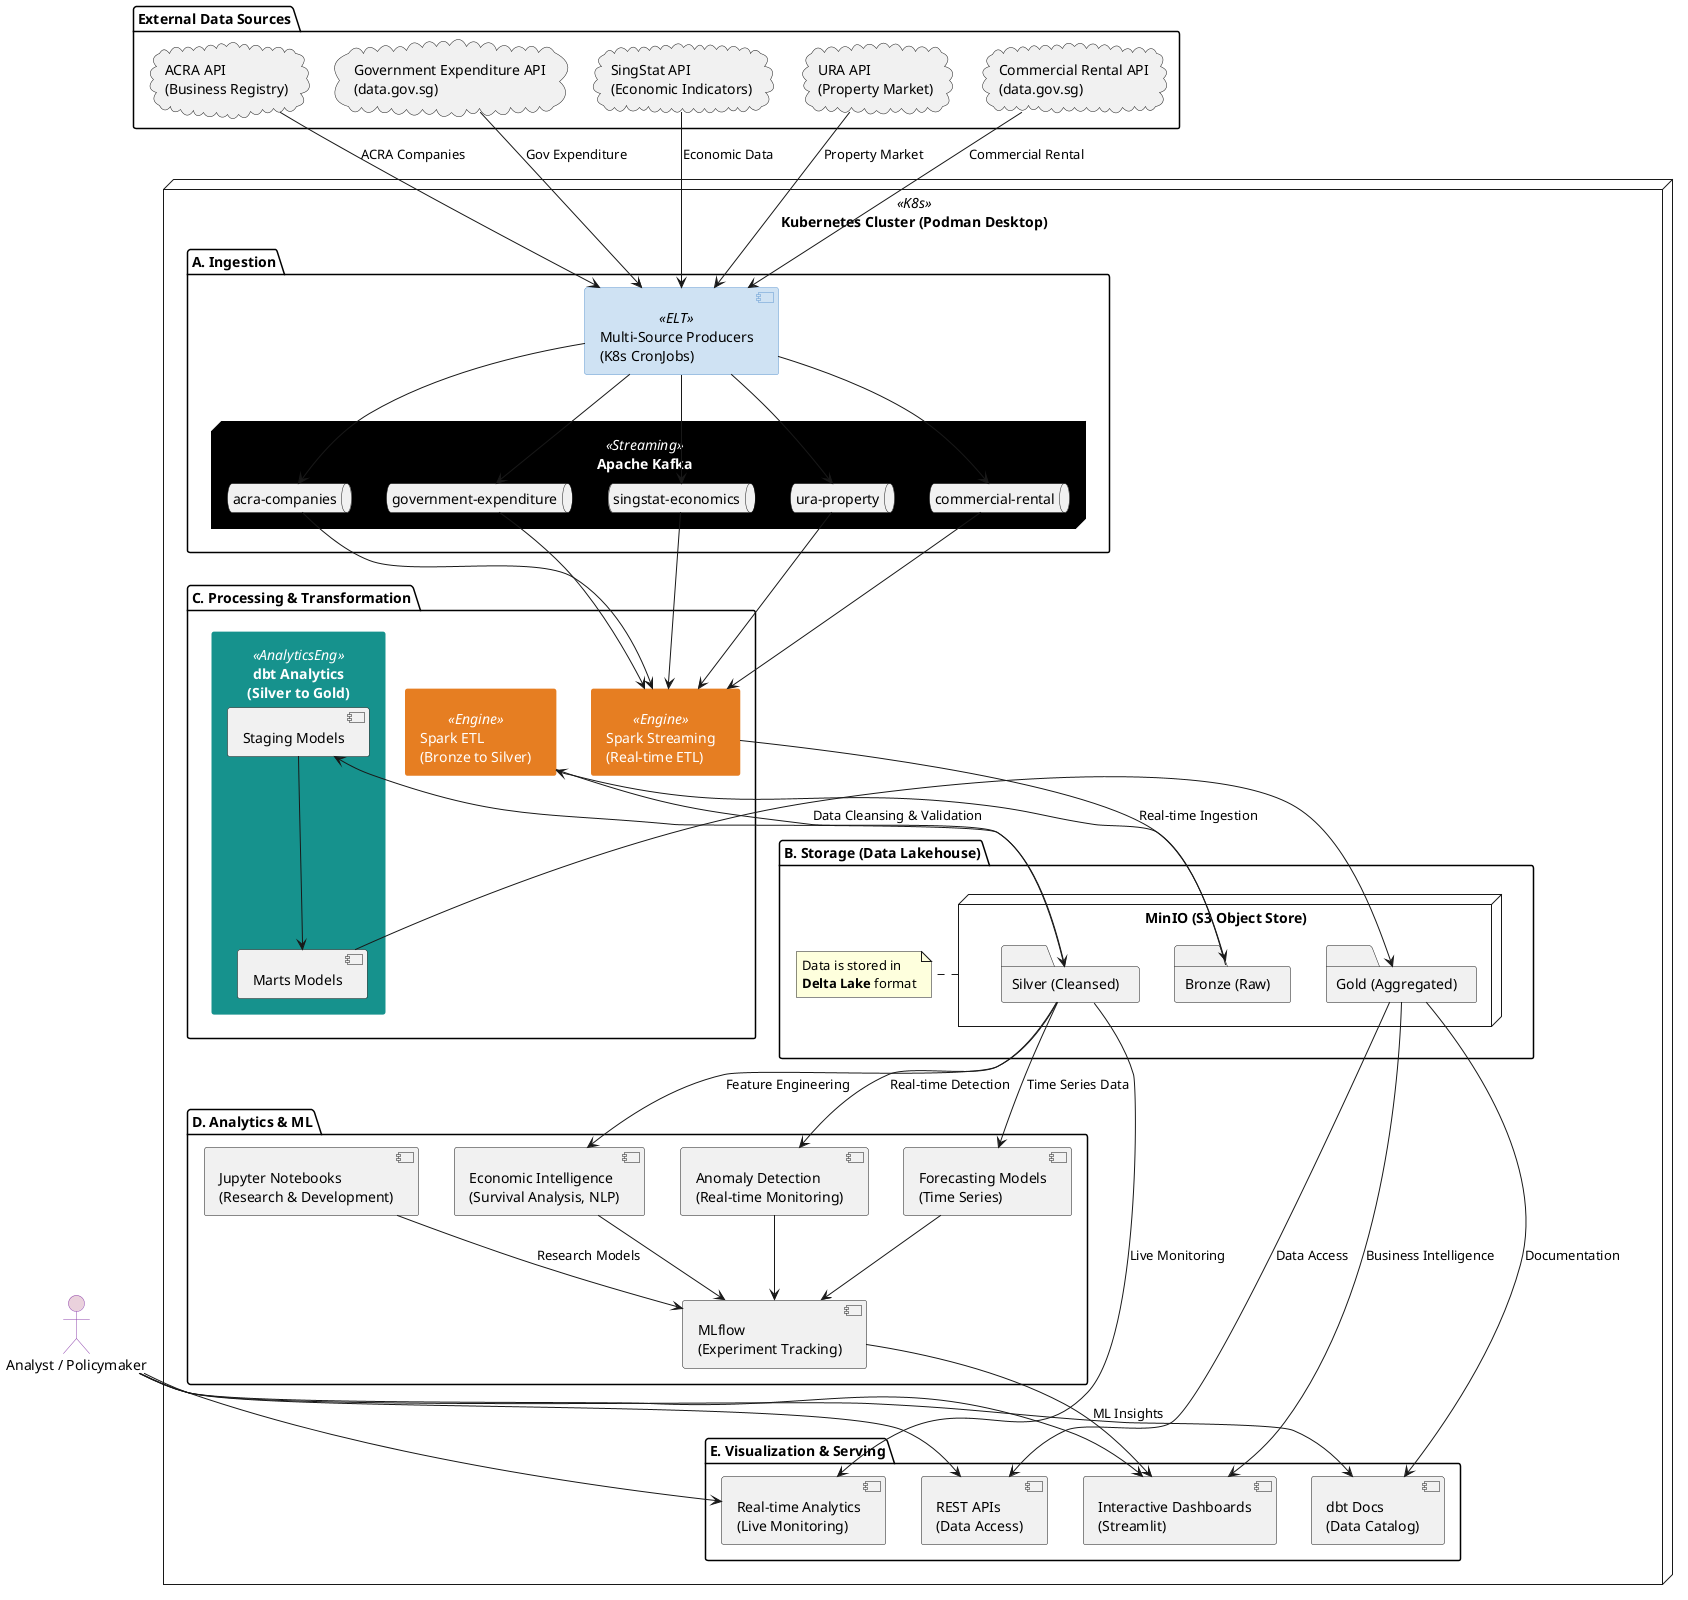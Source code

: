 @startuml

skinparam componentStyle uml2
skinparam rectangle<<K8s>> {
  StereotypeFontColor #FFFFFF
  FontColor #FFFFFF
  BackgroundColor #3367d6
  BorderColor #3367d6
}
skinparam node<<Streaming>> {
  StereotypeFontColor #FFFFFF
  FontColor #FFFFFF
  BackgroundColor #000000
  BorderColor #000000
}
skinparam component<<ELT>> {
  StereotypeFontColor #000000
  BackgroundColor #CFE2F3
  BorderColor #6098D1
}
skinparam component<<Engine>> {
  StereotypeFontColor #FFFFFF
  FontColor #FFFFFF
  BackgroundColor #E67E22
  BorderColor #E67E22
}
skinparam component<<AnalyticsEng>> {
  StereotypeFontColor #FFFFFF
  FontColor #FFFFFF
  BackgroundColor #16928D
  BorderColor #16928D
}
skinparam node<<Lakehouse>> {
  StereotypeFontColor #000000
  BackgroundColor #FCE5CD
  BorderColor #E67E22
}
skinparam actor {
  BackgroundColor #EAD1DC
  BorderColor #8E44AD
}

actor "Analyst / Policymaker" as user

package "External Data Sources" {
  cloud "ACRA API\n(Business Registry)" as source_acra
  cloud "Government Expenditure API\n(data.gov.sg)" as source_gov
  cloud "SingStat API\n(Economic Indicators)" as source_singstat
  cloud "URA API\n(Property Market)" as source_ura
  cloud "Commercial Rental API\n(data.gov.sg)" as source_rental
}

node "Kubernetes Cluster (Podman Desktop)" <<K8s>> {
  package "A. Ingestion" {
    component "Multi-Source Producers\n(K8s CronJobs)" as producers <<ELT>>
    node "Apache Kafka" as kafka <<Streaming>> {
      queue "acra-companies" as topic_acra
      queue "government-expenditure" as topic_gov
      queue "singstat-economics" as topic_singstat
      queue "ura-property" as topic_ura
      queue "commercial-rental" as topic_rental
    }
  }

  package "B. Storage (Data Lakehouse)" {
    node "MinIO (S3 Object Store)" as minio {
      folder "Bronze (Raw)" as bronze
      folder "Silver (Cleansed)" as silver
      folder "Gold (Aggregated)" as gold
    }
    note right of minio
      Data is stored in
      **Delta Lake** format
    end note
  }

  package "C. Processing & Transformation" {
    component "Spark Streaming\n(Real-time ETL)" as spark_streaming <<Engine>>
    component "Spark ETL\n(Bronze to Silver)" as spark_etl <<Engine>>
    component "dbt Analytics\n(Silver to Gold)" as dbt <<AnalyticsEng>> {
      component "Staging Models" as dbt_staging
      component "Marts Models" as dbt_marts
    }
  }

  package "D. Analytics & ML" {
    component "Economic Intelligence\n(Survival Analysis, NLP)" as ml_economic
    component "Anomaly Detection\n(Real-time Monitoring)" as ml_anomaly
    component "Forecasting Models\n(Time Series)" as ml_forecast
    component "MLflow\n(Experiment Tracking)" as mlflow
    component "Jupyter Notebooks\n(Research & Development)" as jupyter
  }

  package "E. Visualization & Serving" {
    component "Interactive Dashboards\n(Streamlit)" as dashboard
    component "REST APIs\n(Data Access)" as rest_api
    component "dbt Docs\n(Data Catalog)" as dbt_docs
    component "Real-time Analytics\n(Live Monitoring)" as realtime_viz
  }
}

' --- Data Flows ---
source_acra --> producers : "ACRA Companies"
source_gov --> producers : "Gov Expenditure"
source_singstat --> producers : "Economic Data"
source_ura --> producers : "Property Market"
source_rental --> producers : "Commercial Rental"

producers --> topic_acra
producers --> topic_gov
producers --> topic_singstat
producers --> topic_ura
producers --> topic_rental

topic_acra --> spark_streaming
topic_gov --> spark_streaming
topic_singstat --> spark_streaming
topic_ura --> spark_streaming
topic_rental --> spark_streaming

spark_streaming --> bronze : "Real-time Ingestion"
spark_etl --> silver : "Data Cleansing & Validation"
bronze --> spark_etl

dbt_staging --> dbt_marts
silver --> dbt_staging
dbt_marts --> gold

silver --> ml_economic : "Feature Engineering"
silver --> ml_anomaly : "Real-time Detection"
silver --> ml_forecast : "Time Series Data"

ml_economic --> mlflow
ml_anomaly --> mlflow
ml_forecast --> mlflow

gold --> dashboard : "Business Intelligence"
gold --> rest_api : "Data Access"
gold --> dbt_docs : "Documentation"
silver --> realtime_viz : "Live Monitoring"

mlflow --> dashboard : "ML Insights"
jupyter --> mlflow : "Research Models"

user --> dashboard
user --> rest_api
user --> dbt_docs
user --> realtime_viz
@enduml